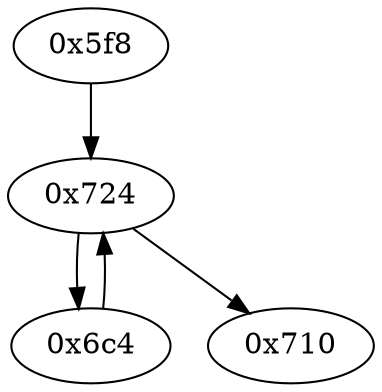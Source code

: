 strict digraph "" {
	graph ["edge"="{}",
		file="/Users/mark/Documents//论文//第二篇论文//2018-08-24交论文后的备份/2019/CFG/small-programs/1b-1-1-0-0-dc-1-0-1/1528_\
recovered.dot",
		"graph"="{u'file': u'/Users/mark/Documents//\u8bba\u6587//\u7b2c\u4e8c\u7bc7\u8bba\u6587//2018-08-24\u4ea4\u8bba\u6587\u540e\u7684\u5907\u4efd/\
2019/CFG/small-programs/1b-1-1-0-0-dc-1-0-1/1528_recovered.dot'}",
		"node"="{u'opcode': u''}"
	];
	"0x710"	 [opcode="[u'ldr', u'mov', u'bl', u'ldr', u'b']"];
	"0x6c4"	 [opcode="[u'ldr', u'ldr', u'add', u'str', u'ldr', u'b']"];
	"0x724"	 [opcode="[u'str', u'str', u'ldr', u'ldrb', u'ldr', u'ldr', u'ldr', u'cmp', u'mov', u'b']"];
	"0x6c4" -> "0x724";
	"0x724" -> "0x710";
	"0x724" -> "0x6c4";
	"0x5f8"	 [opcode="[u'push', u'add', u'sub', u'mov', u'ldr', u'ldr', u'ldr', u'add', u'b']"];
	"0x5f8" -> "0x724";
}
